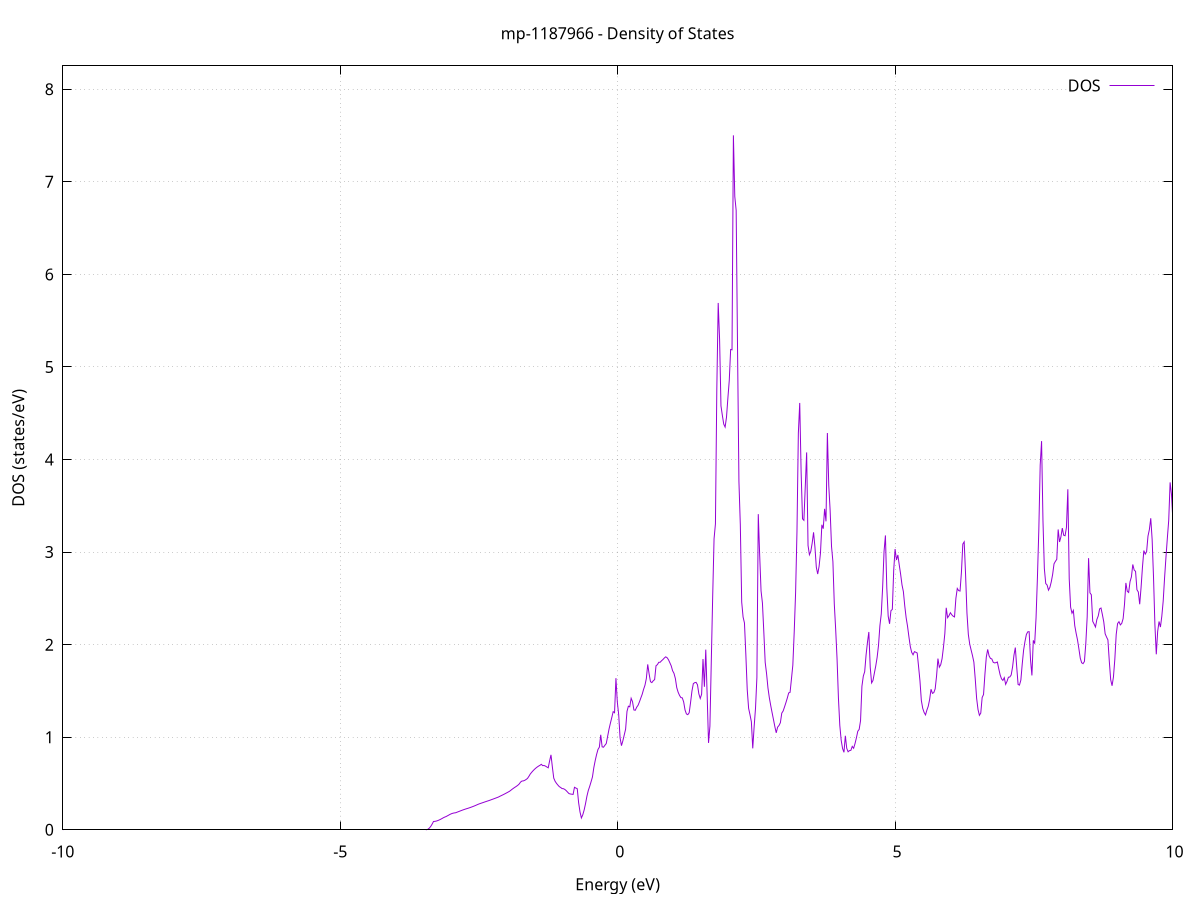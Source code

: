 set title 'mp-1187966 - Density of States'
set xlabel 'Energy (eV)'
set ylabel 'DOS (states/eV)'
set grid
set xrange [-10:10]
set yrange [0:8.253]
set xzeroaxis lt -1
set terminal png size 800,600
set output 'mp-1187966_dos_gnuplot.png'
plot '-' using 1:2 with lines title 'DOS'
-31.463100 0.000000
-31.438200 0.000000
-31.413300 0.000000
-31.388400 0.000000
-31.363500 0.000000
-31.338600 0.000000
-31.313700 0.000000
-31.288700 0.000000
-31.263800 0.000000
-31.238900 0.000000
-31.214000 0.000000
-31.189100 0.000000
-31.164200 0.000000
-31.139300 0.000000
-31.114400 0.000000
-31.089500 0.000000
-31.064600 0.000000
-31.039700 0.000000
-31.014800 0.000000
-30.989900 0.000000
-30.965000 0.000000
-30.940100 0.000000
-30.915100 0.000000
-30.890200 0.000000
-30.865300 0.000000
-30.840400 0.000000
-30.815500 0.000000
-30.790600 0.000000
-30.765700 0.000000
-30.740800 0.000000
-30.715900 0.000000
-30.691000 0.000000
-30.666100 0.000000
-30.641200 0.000000
-30.616300 0.000000
-30.591400 0.000000
-30.566400 0.000000
-30.541500 0.000000
-30.516600 0.000000
-30.491700 0.000000
-30.466800 0.000000
-30.441900 0.000000
-30.417000 0.000000
-30.392100 0.000000
-30.367200 0.000000
-30.342300 0.000000
-30.317400 0.000000
-30.292500 0.000000
-30.267600 0.000000
-30.242700 0.000000
-30.217800 0.000000
-30.192800 0.000000
-30.167900 0.000000
-30.143000 0.000000
-30.118100 0.000000
-30.093200 0.000000
-30.068300 0.000000
-30.043400 0.000000
-30.018500 0.000000
-29.993600 0.000000
-29.968700 0.000000
-29.943800 0.000000
-29.918900 0.000000
-29.894000 0.000000
-29.869100 0.000000
-29.844200 0.000000
-29.819200 0.000000
-29.794300 0.000000
-29.769400 0.000000
-29.744500 0.000000
-29.719600 0.000000
-29.694700 0.000000
-29.669800 0.000000
-29.644900 0.000000
-29.620000 0.000000
-29.595100 0.000000
-29.570200 0.000000
-29.545300 0.000000
-29.520400 0.000000
-29.495500 0.000000
-29.470600 0.000000
-29.445600 0.000000
-29.420700 0.000000
-29.395800 0.000000
-29.370900 0.000000
-29.346000 0.000000
-29.321100 0.000000
-29.296200 0.000000
-29.271300 0.000000
-29.246400 0.000000
-29.221500 0.000000
-29.196600 1046.029200
-29.171700 0.000000
-29.146800 0.000000
-29.121900 0.000000
-29.097000 0.000000
-29.072000 0.000000
-29.047100 0.000000
-29.022200 0.000000
-28.997300 0.000000
-28.972400 0.000000
-28.947500 0.000000
-28.922600 0.000000
-28.897700 0.000000
-28.872800 0.000000
-28.847900 0.000000
-28.823000 0.000000
-28.798100 0.000000
-28.773200 0.000000
-28.748300 0.000000
-28.723300 0.000000
-28.698400 0.000000
-28.673500 0.000000
-28.648600 0.000000
-28.623700 0.000000
-28.598800 0.000000
-28.573900 0.000000
-28.549000 0.000000
-28.524100 0.000000
-28.499200 0.000000
-28.474300 0.000000
-28.449400 0.000000
-28.424500 0.000000
-28.399600 0.000000
-28.374700 0.000000
-28.349700 0.000000
-28.324800 0.000000
-28.299900 0.000000
-28.275000 0.000000
-28.250100 0.000000
-28.225200 0.000000
-28.200300 0.000000
-28.175400 0.000000
-28.150500 0.000000
-28.125600 0.000000
-28.100700 0.000000
-28.075800 0.000000
-28.050900 0.000000
-28.026000 0.000000
-28.001100 0.000000
-27.976100 0.000000
-27.951200 0.000000
-27.926300 0.000000
-27.901400 0.000000
-27.876500 0.000000
-27.851600 0.000000
-27.826700 0.000000
-27.801800 0.000000
-27.776900 0.000000
-27.752000 0.000000
-27.727100 0.000000
-27.702200 0.000000
-27.677300 0.000000
-27.652400 0.000000
-27.627500 0.000000
-27.602500 0.000000
-27.577600 0.000000
-27.552700 0.000000
-27.527800 0.000000
-27.502900 0.000000
-27.478000 0.000000
-27.453100 0.000000
-27.428200 0.000000
-27.403300 0.000000
-27.378400 0.000000
-27.353500 0.000000
-27.328600 0.000000
-27.303700 0.000000
-27.278800 0.000000
-27.253900 0.000000
-27.228900 0.000000
-27.204000 0.000000
-27.179100 0.000000
-27.154200 0.000000
-27.129300 0.000000
-27.104400 0.000000
-27.079500 0.000000
-27.054600 0.000000
-27.029700 0.000000
-27.004800 0.000000
-26.979900 0.000000
-26.955000 0.000000
-26.930100 0.000000
-26.905200 0.000000
-26.880200 0.000000
-26.855300 0.000000
-26.830400 0.000000
-26.805500 0.000000
-26.780600 0.000000
-26.755700 0.000000
-26.730800 0.000000
-26.705900 0.000000
-26.681000 0.000000
-26.656100 0.000000
-26.631200 0.000000
-26.606300 0.000000
-26.581400 0.000000
-26.556500 0.000000
-26.531600 0.000000
-26.506600 0.000000
-26.481700 0.000000
-26.456800 0.000000
-26.431900 0.000000
-26.407000 0.000000
-26.382100 0.000000
-26.357200 0.000000
-26.332300 0.000000
-26.307400 0.000000
-26.282500 0.000000
-26.257600 0.000000
-26.232700 0.000000
-26.207800 0.000000
-26.182900 0.000000
-26.158000 0.000000
-26.133000 0.000000
-26.108100 0.000000
-26.083200 0.000000
-26.058300 0.000000
-26.033400 0.000000
-26.008500 0.000000
-25.983600 0.000000
-25.958700 0.000000
-25.933800 0.000000
-25.908900 0.000000
-25.884000 0.000000
-25.859100 0.000000
-25.834200 0.000000
-25.809300 0.000000
-25.784400 0.000000
-25.759400 0.000000
-25.734500 0.000000
-25.709600 0.000000
-25.684700 0.000000
-25.659800 0.000000
-25.634900 0.000000
-25.610000 0.000000
-25.585100 0.000000
-25.560200 0.000000
-25.535300 0.000000
-25.510400 0.000000
-25.485500 0.000000
-25.460600 0.000000
-25.435700 0.000000
-25.410700 0.000000
-25.385800 0.000000
-25.360900 0.000000
-25.336000 0.000000
-25.311100 0.000000
-25.286200 0.000000
-25.261300 0.000000
-25.236400 0.000000
-25.211500 0.000000
-25.186600 0.000000
-25.161700 0.000000
-25.136800 0.000000
-25.111900 0.000000
-25.087000 0.000000
-25.062100 0.000000
-25.037100 0.000000
-25.012200 0.000000
-24.987300 0.000000
-24.962400 0.000000
-24.937500 0.000000
-24.912600 0.000000
-24.887700 0.000000
-24.862800 0.000000
-24.837900 0.000000
-24.813000 0.000000
-24.788100 0.000000
-24.763200 0.000000
-24.738300 0.000000
-24.713400 0.000000
-24.688500 0.000000
-24.663500 0.000000
-24.638600 0.000000
-24.613700 0.000000
-24.588800 0.000000
-24.563900 0.000000
-24.539000 0.000000
-24.514100 0.000000
-24.489200 0.000000
-24.464300 0.000000
-24.439400 0.000000
-24.414500 0.000000
-24.389600 0.000000
-24.364700 0.000000
-24.339800 0.000000
-24.314900 0.000000
-24.289900 0.000000
-24.265000 0.000000
-24.240100 0.000000
-24.215200 0.000000
-24.190300 0.000000
-24.165400 0.000000
-24.140500 0.000000
-24.115600 0.000000
-24.090700 0.000000
-24.065800 0.000000
-24.040900 0.000000
-24.016000 0.000000
-23.991100 0.000000
-23.966200 0.000000
-23.941300 0.000000
-23.916300 0.000000
-23.891400 0.000000
-23.866500 0.000000
-23.841600 0.000000
-23.816700 0.000000
-23.791800 0.000000
-23.766900 0.000000
-23.742000 0.000000
-23.717100 0.000000
-23.692200 0.000000
-23.667300 0.000000
-23.642400 0.000000
-23.617500 0.000000
-23.592600 0.000000
-23.567600 0.000000
-23.542700 0.000000
-23.517800 0.000000
-23.492900 0.000000
-23.468000 0.000000
-23.443100 0.000000
-23.418200 0.000000
-23.393300 0.000000
-23.368400 0.000000
-23.343500 0.000000
-23.318600 0.000000
-23.293700 0.000000
-23.268800 0.000000
-23.243900 0.000000
-23.219000 0.000000
-23.194000 0.000000
-23.169100 0.000000
-23.144200 0.000000
-23.119300 0.000000
-23.094400 0.000000
-23.069500 0.000000
-23.044600 0.000000
-23.019700 0.000000
-22.994800 0.000000
-22.969900 0.000000
-22.945000 0.000000
-22.920100 0.000000
-22.895200 0.000000
-22.870300 0.000000
-22.845400 0.000000
-22.820400 0.000000
-22.795500 0.000000
-22.770600 0.000000
-22.745700 0.000000
-22.720800 0.000000
-22.695900 0.000000
-22.671000 0.000000
-22.646100 0.000000
-22.621200 0.000000
-22.596300 0.000000
-22.571400 0.000000
-22.546500 0.000000
-22.521600 0.000000
-22.496700 0.000000
-22.471800 0.000000
-22.446800 0.000000
-22.421900 0.000000
-22.397000 0.000000
-22.372100 0.000000
-22.347200 0.000000
-22.322300 0.000000
-22.297400 0.000000
-22.272500 0.000000
-22.247600 0.000000
-22.222700 0.000000
-22.197800 0.000000
-22.172900 0.000000
-22.148000 0.000000
-22.123100 0.000000
-22.098200 0.000000
-22.073200 0.000000
-22.048300 0.000000
-22.023400 0.000000
-21.998500 0.000000
-21.973600 0.000000
-21.948700 0.000000
-21.923800 0.000000
-21.898900 0.000000
-21.874000 0.000000
-21.849100 0.000000
-21.824200 0.000000
-21.799300 0.000000
-21.774400 0.000000
-21.749500 0.000000
-21.724500 0.000000
-21.699600 0.000000
-21.674700 0.000000
-21.649800 0.000000
-21.624900 0.000000
-21.600000 0.000000
-21.575100 0.000000
-21.550200 0.000000
-21.525300 0.000000
-21.500400 0.000000
-21.475500 0.000000
-21.450600 0.000000
-21.425700 0.000000
-21.400800 0.000000
-21.375900 0.000000
-21.350900 0.000000
-21.326000 0.000000
-21.301100 0.000000
-21.276200 0.000000
-21.251300 0.000000
-21.226400 0.000000
-21.201500 0.000000
-21.176600 0.000000
-21.151700 0.000000
-21.126800 0.000000
-21.101900 0.000000
-21.077000 0.000000
-21.052100 0.000000
-21.027200 0.000000
-21.002300 0.000000
-20.977300 0.000000
-20.952400 0.000000
-20.927500 0.000000
-20.902600 0.000000
-20.877700 0.000000
-20.852800 0.000000
-20.827900 0.000000
-20.803000 0.000000
-20.778100 0.000000
-20.753200 0.000000
-20.728300 0.000000
-20.703400 0.000000
-20.678500 0.000000
-20.653600 0.000000
-20.628700 0.000000
-20.603700 0.000000
-20.578800 0.000000
-20.553900 0.000000
-20.529000 6.026600
-20.504100 6.971900
-20.479200 12.674600
-20.454300 9.350200
-20.429400 10.933900
-20.404500 17.038200
-20.379600 14.344600
-20.354700 19.331100
-20.329800 29.511700
-20.304900 2.440400
-20.280000 15.786600
-20.255000 20.013500
-20.230100 19.811800
-20.205200 27.949800
-20.180300 17.717500
-20.155400 19.021000
-20.130500 23.435000
-20.105600 31.778800
-20.080700 34.047600
-20.055800 11.039800
-20.030900 0.000000
-20.006000 0.000000
-19.981100 0.000000
-19.956200 0.000000
-19.931300 0.000000
-19.906400 0.000000
-19.881400 0.000000
-19.856500 0.000000
-19.831600 0.000000
-19.806700 0.000000
-19.781800 0.000000
-19.756900 0.000000
-19.732000 0.000000
-19.707100 0.000000
-19.682200 0.000000
-19.657300 0.000000
-19.632400 0.000000
-19.607500 0.000000
-19.582600 0.000000
-19.557700 0.000000
-19.532800 0.000000
-19.507800 0.000000
-19.482900 0.000000
-19.458000 0.000000
-19.433100 0.000000
-19.408200 0.000000
-19.383300 0.000000
-19.358400 0.000000
-19.333500 0.000000
-19.308600 0.000000
-19.283700 0.000000
-19.258800 0.000000
-19.233900 0.000000
-19.209000 0.000000
-19.184100 0.000000
-19.159200 0.000000
-19.134200 0.000000
-19.109300 0.000000
-19.084400 0.000000
-19.059500 0.000000
-19.034600 0.000000
-19.009700 0.000000
-18.984800 0.000000
-18.959900 0.000000
-18.935000 0.000000
-18.910100 0.000000
-18.885200 0.000000
-18.860300 0.000000
-18.835400 0.000000
-18.810500 0.000000
-18.785600 0.000000
-18.760600 0.000000
-18.735700 0.000000
-18.710800 0.000000
-18.685900 0.000000
-18.661000 0.000000
-18.636100 0.000000
-18.611200 0.000000
-18.586300 0.000000
-18.561400 0.000000
-18.536500 0.000000
-18.511600 0.000000
-18.486700 0.000000
-18.461800 0.000000
-18.436900 0.000000
-18.411900 0.000000
-18.387000 0.000000
-18.362100 0.000000
-18.337200 0.000000
-18.312300 0.000000
-18.287400 0.000000
-18.262500 0.000000
-18.237600 0.000000
-18.212700 0.000000
-18.187800 0.000000
-18.162900 0.000000
-18.138000 0.000000
-18.113100 0.000000
-18.088200 0.000000
-18.063300 0.000000
-18.038300 0.000000
-18.013400 0.000000
-17.988500 0.000000
-17.963600 0.000000
-17.938700 0.000000
-17.913800 0.000000
-17.888900 0.000000
-17.864000 0.000000
-17.839100 0.000000
-17.814200 0.000000
-17.789300 0.000000
-17.764400 0.000000
-17.739500 0.000000
-17.714600 0.000000
-17.689700 0.000000
-17.664700 0.000000
-17.639800 0.000000
-17.614900 0.000000
-17.590000 0.000000
-17.565100 0.000000
-17.540200 0.000000
-17.515300 0.000000
-17.490400 0.000000
-17.465500 0.000000
-17.440600 0.000000
-17.415700 0.000000
-17.390800 0.000000
-17.365900 0.000000
-17.341000 0.000000
-17.316100 0.000000
-17.291100 0.000000
-17.266200 0.000000
-17.241300 0.000000
-17.216400 0.000000
-17.191500 0.000000
-17.166600 0.000000
-17.141700 0.000000
-17.116800 0.000000
-17.091900 0.000000
-17.067000 0.000000
-17.042100 0.000000
-17.017200 0.000000
-16.992300 0.000000
-16.967400 0.000000
-16.942500 0.000000
-16.917500 0.000000
-16.892600 0.000000
-16.867700 0.000000
-16.842800 0.000000
-16.817900 0.000000
-16.793000 0.000000
-16.768100 0.000000
-16.743200 0.000000
-16.718300 0.000000
-16.693400 0.000000
-16.668500 0.000000
-16.643600 0.000000
-16.618700 0.000000
-16.593800 0.000000
-16.568800 0.000000
-16.543900 0.000000
-16.519000 0.000000
-16.494100 0.000000
-16.469200 0.000000
-16.444300 0.000000
-16.419400 0.000000
-16.394500 0.000000
-16.369600 0.000000
-16.344700 0.000000
-16.319800 0.000000
-16.294900 0.000000
-16.270000 0.000000
-16.245100 0.000000
-16.220200 0.000000
-16.195200 0.000000
-16.170300 0.000000
-16.145400 0.000000
-16.120500 0.000000
-16.095600 0.000000
-16.070700 0.000000
-16.045800 0.000000
-16.020900 0.000000
-15.996000 0.000000
-15.971100 0.000000
-15.946200 0.000000
-15.921300 0.000000
-15.896400 0.000000
-15.871500 0.000000
-15.846600 0.000000
-15.821600 0.000000
-15.796700 0.000000
-15.771800 0.000000
-15.746900 0.000000
-15.722000 0.000000
-15.697100 0.000000
-15.672200 0.000000
-15.647300 0.000000
-15.622400 0.000000
-15.597500 0.000000
-15.572600 0.000000
-15.547700 0.000000
-15.522800 0.000000
-15.497900 0.000000
-15.473000 0.000000
-15.448000 0.000000
-15.423100 0.000000
-15.398200 0.000000
-15.373300 0.000000
-15.348400 0.000000
-15.323500 0.000000
-15.298600 0.000000
-15.273700 0.000000
-15.248800 0.000000
-15.223900 0.000000
-15.199000 0.000000
-15.174100 0.000000
-15.149200 0.000000
-15.124300 0.000000
-15.099300 0.000000
-15.074400 0.000000
-15.049500 0.000000
-15.024600 0.000000
-14.999700 0.000000
-14.974800 0.000000
-14.949900 0.000000
-14.925000 0.000000
-14.900100 0.000000
-14.875200 0.000000
-14.850300 0.000000
-14.825400 0.000000
-14.800500 0.000000
-14.775600 0.000000
-14.750700 0.000000
-14.725700 0.000000
-14.700800 0.000000
-14.675900 0.000000
-14.651000 0.000000
-14.626100 0.000000
-14.601200 0.000000
-14.576300 0.000000
-14.551400 0.000000
-14.526500 0.000000
-14.501600 0.000000
-14.476700 0.000000
-14.451800 0.000000
-14.426900 0.000000
-14.402000 0.000000
-14.377100 0.000000
-14.352100 0.000000
-14.327200 0.000000
-14.302300 0.000000
-14.277400 0.000000
-14.252500 0.000000
-14.227600 0.000000
-14.202700 0.000000
-14.177800 0.000000
-14.152900 0.000000
-14.128000 0.000000
-14.103100 0.000000
-14.078200 0.000000
-14.053300 0.000000
-14.028400 0.000000
-14.003500 0.000000
-13.978500 0.000000
-13.953600 0.000000
-13.928700 0.000000
-13.903800 0.000000
-13.878900 0.000000
-13.854000 0.000000
-13.829100 0.000000
-13.804200 0.000000
-13.779300 0.000000
-13.754400 0.000000
-13.729500 0.000000
-13.704600 0.000000
-13.679700 0.000000
-13.654800 0.000000
-13.629900 0.000000
-13.604900 0.000000
-13.580000 0.000000
-13.555100 0.000000
-13.530200 0.000000
-13.505300 0.000000
-13.480400 0.000000
-13.455500 0.000000
-13.430600 0.000000
-13.405700 0.000000
-13.380800 0.000000
-13.355900 0.000000
-13.331000 0.000000
-13.306100 0.000000
-13.281200 0.000000
-13.256200 0.000000
-13.231300 0.000000
-13.206400 0.000000
-13.181500 0.000000
-13.156600 0.000000
-13.131700 0.000000
-13.106800 0.000000
-13.081900 0.000000
-13.057000 0.000000
-13.032100 0.000000
-13.007200 0.000000
-12.982300 0.000000
-12.957400 0.000000
-12.932500 0.000000
-12.907600 0.000000
-12.882600 0.000000
-12.857700 0.000000
-12.832800 0.000000
-12.807900 0.000000
-12.783000 0.000000
-12.758100 0.000000
-12.733200 0.000000
-12.708300 0.000000
-12.683400 0.000000
-12.658500 0.000000
-12.633600 0.000000
-12.608700 0.000000
-12.583800 0.000000
-12.558900 0.000000
-12.534000 0.000000
-12.509000 0.000000
-12.484100 0.000000
-12.459200 0.000000
-12.434300 0.000000
-12.409400 0.000000
-12.384500 0.000000
-12.359600 0.000000
-12.334700 0.000000
-12.309800 0.000000
-12.284900 0.000000
-12.260000 0.000000
-12.235100 0.000000
-12.210200 0.000000
-12.185300 0.000000
-12.160400 0.000000
-12.135400 0.000000
-12.110500 0.000000
-12.085600 0.000000
-12.060700 0.000000
-12.035800 0.000000
-12.010900 0.000000
-11.986000 0.000000
-11.961100 0.000000
-11.936200 0.000000
-11.911300 0.000000
-11.886400 0.000000
-11.861500 0.000000
-11.836600 0.000000
-11.811700 0.000000
-11.786800 0.000000
-11.761800 0.000000
-11.736900 0.000000
-11.712000 0.000000
-11.687100 0.000000
-11.662200 0.000000
-11.637300 0.000000
-11.612400 0.000000
-11.587500 0.000000
-11.562600 0.000000
-11.537700 0.000000
-11.512800 0.000000
-11.487900 0.000000
-11.463000 0.000000
-11.438100 0.000000
-11.413100 0.000000
-11.388200 0.000000
-11.363300 0.000000
-11.338400 0.000000
-11.313500 0.000000
-11.288600 0.000000
-11.263700 0.000000
-11.238800 0.000000
-11.213900 0.000000
-11.189000 0.000000
-11.164100 0.000000
-11.139200 0.000000
-11.114300 0.000000
-11.089400 0.000000
-11.064500 0.000000
-11.039500 0.000000
-11.014600 0.000000
-10.989700 0.000000
-10.964800 0.000000
-10.939900 0.000000
-10.915000 0.000000
-10.890100 0.000000
-10.865200 0.000000
-10.840300 0.000000
-10.815400 0.000000
-10.790500 0.000000
-10.765600 0.000000
-10.740700 0.000000
-10.715800 0.000000
-10.690900 0.000000
-10.665900 0.000000
-10.641000 0.000000
-10.616100 0.000000
-10.591200 0.000000
-10.566300 0.000000
-10.541400 0.000000
-10.516500 0.000000
-10.491600 0.000000
-10.466700 0.000000
-10.441800 0.000000
-10.416900 0.000000
-10.392000 0.000000
-10.367100 0.000000
-10.342200 0.000000
-10.317300 0.000000
-10.292300 0.000000
-10.267400 0.000000
-10.242500 0.000000
-10.217600 0.000000
-10.192700 0.000000
-10.167800 0.000000
-10.142900 0.000000
-10.118000 0.000000
-10.093100 0.000000
-10.068200 0.000000
-10.043300 0.000000
-10.018400 0.000000
-9.993500 0.000000
-9.968600 0.000000
-9.943600 0.000000
-9.918700 0.000000
-9.893800 0.000000
-9.868900 0.000000
-9.844000 0.000000
-9.819100 0.000000
-9.794200 0.000000
-9.769300 0.000000
-9.744400 0.000000
-9.719500 0.000000
-9.694600 0.000000
-9.669700 0.000000
-9.644800 0.000000
-9.619900 0.000000
-9.595000 0.000000
-9.570000 0.000000
-9.545100 0.000000
-9.520200 0.000000
-9.495300 0.000000
-9.470400 0.000000
-9.445500 0.000000
-9.420600 0.000000
-9.395700 0.000000
-9.370800 0.000000
-9.345900 0.000000
-9.321000 0.000000
-9.296100 0.000000
-9.271200 0.000000
-9.246300 0.000000
-9.221400 0.000000
-9.196400 0.000000
-9.171500 0.000000
-9.146600 0.000000
-9.121700 0.000000
-9.096800 0.000000
-9.071900 0.000000
-9.047000 0.000000
-9.022100 0.000000
-8.997200 0.000000
-8.972300 0.000000
-8.947400 0.000000
-8.922500 0.000000
-8.897600 0.000000
-8.872700 0.000000
-8.847800 0.000000
-8.822800 0.000000
-8.797900 0.000000
-8.773000 0.000000
-8.748100 0.000000
-8.723200 0.000000
-8.698300 0.000000
-8.673400 0.000000
-8.648500 0.000000
-8.623600 0.000000
-8.598700 0.000000
-8.573800 0.000000
-8.548900 0.000000
-8.524000 0.000000
-8.499100 0.000000
-8.474200 0.000000
-8.449200 0.000000
-8.424300 0.000000
-8.399400 0.000000
-8.374500 0.000000
-8.349600 0.000000
-8.324700 0.000000
-8.299800 0.000000
-8.274900 0.000000
-8.250000 0.000000
-8.225100 0.000000
-8.200200 0.000000
-8.175300 0.000000
-8.150400 0.000000
-8.125500 0.000000
-8.100500 0.000000
-8.075600 0.000000
-8.050700 0.000000
-8.025800 0.000000
-8.000900 0.000000
-7.976000 0.000000
-7.951100 0.000000
-7.926200 0.000000
-7.901300 0.000000
-7.876400 0.000000
-7.851500 0.000000
-7.826600 0.000000
-7.801700 0.000000
-7.776800 0.000000
-7.751900 0.000000
-7.726900 0.000000
-7.702000 0.000000
-7.677100 0.000000
-7.652200 0.000000
-7.627300 0.000000
-7.602400 0.000000
-7.577500 0.000000
-7.552600 0.000000
-7.527700 0.000000
-7.502800 0.000000
-7.477900 0.000000
-7.453000 0.000000
-7.428100 0.000000
-7.403200 0.000000
-7.378300 0.000000
-7.353300 0.000000
-7.328400 0.000000
-7.303500 0.000000
-7.278600 0.000000
-7.253700 0.000000
-7.228800 0.000000
-7.203900 0.000000
-7.179000 0.000000
-7.154100 0.000000
-7.129200 0.000000
-7.104300 0.000000
-7.079400 0.000000
-7.054500 0.000000
-7.029600 0.000000
-7.004700 0.000000
-6.979700 0.000000
-6.954800 0.000000
-6.929900 0.000000
-6.905000 0.000000
-6.880100 0.000000
-6.855200 0.000000
-6.830300 0.000000
-6.805400 0.000000
-6.780500 0.000000
-6.755600 0.000000
-6.730700 0.000000
-6.705800 0.000000
-6.680900 0.000000
-6.656000 0.000000
-6.631100 0.000000
-6.606100 0.000000
-6.581200 0.000000
-6.556300 0.000000
-6.531400 0.000000
-6.506500 0.000000
-6.481600 0.000000
-6.456700 0.000000
-6.431800 0.000000
-6.406900 0.000000
-6.382000 0.000000
-6.357100 0.000000
-6.332200 0.000000
-6.307300 0.000000
-6.282400 0.000000
-6.257400 0.000000
-6.232500 0.000000
-6.207600 0.000000
-6.182700 0.000000
-6.157800 0.000000
-6.132900 0.000000
-6.108000 0.000000
-6.083100 0.000000
-6.058200 0.000000
-6.033300 0.000000
-6.008400 0.000000
-5.983500 0.000000
-5.958600 0.000000
-5.933700 0.000000
-5.908800 0.000000
-5.883800 0.000000
-5.858900 0.000000
-5.834000 0.000000
-5.809100 0.000000
-5.784200 0.000000
-5.759300 0.000000
-5.734400 0.000000
-5.709500 0.000000
-5.684600 0.000000
-5.659700 0.000000
-5.634800 0.000000
-5.609900 0.000000
-5.585000 0.000000
-5.560100 0.000000
-5.535200 0.000000
-5.510200 0.000000
-5.485300 0.000000
-5.460400 0.000000
-5.435500 0.000000
-5.410600 0.000000
-5.385700 0.000000
-5.360800 0.000000
-5.335900 0.000000
-5.311000 0.000000
-5.286100 0.000000
-5.261200 0.000000
-5.236300 0.000000
-5.211400 0.000000
-5.186500 0.000000
-5.161600 0.000000
-5.136600 0.000000
-5.111700 0.000000
-5.086800 0.000000
-5.061900 0.000000
-5.037000 0.000000
-5.012100 0.000000
-4.987200 0.000000
-4.962300 0.000000
-4.937400 0.000000
-4.912500 0.000000
-4.887600 0.000000
-4.862700 0.000000
-4.837800 0.000000
-4.812900 0.000000
-4.787900 0.000000
-4.763000 0.000000
-4.738100 0.000000
-4.713200 0.000000
-4.688300 0.000000
-4.663400 0.000000
-4.638500 0.000000
-4.613600 0.000000
-4.588700 0.000000
-4.563800 0.000000
-4.538900 0.000000
-4.514000 0.000000
-4.489100 0.000000
-4.464200 0.000000
-4.439300 0.000000
-4.414300 0.000000
-4.389400 0.000000
-4.364500 0.000000
-4.339600 0.000000
-4.314700 0.000000
-4.289800 0.000000
-4.264900 0.000000
-4.240000 0.000000
-4.215100 0.000000
-4.190200 0.000000
-4.165300 0.000000
-4.140400 0.000000
-4.115500 0.000000
-4.090600 0.000000
-4.065700 0.000000
-4.040700 0.000000
-4.015800 0.000000
-3.990900 0.000000
-3.966000 0.000000
-3.941100 0.000000
-3.916200 0.000000
-3.891300 0.000000
-3.866400 0.000000
-3.841500 0.000000
-3.816600 0.000000
-3.791700 0.000000
-3.766800 0.000000
-3.741900 0.000000
-3.717000 0.000000
-3.692100 0.000000
-3.667100 0.000000
-3.642200 0.000000
-3.617300 0.000000
-3.592400 0.000000
-3.567500 0.000000
-3.542600 0.000000
-3.517700 0.000000
-3.492800 0.000000
-3.467900 0.000000
-3.443000 0.000600
-3.418100 0.006400
-3.393200 0.018500
-3.368300 0.036800
-3.343400 0.061400
-3.318500 0.089700
-3.293500 0.090900
-3.268600 0.094000
-3.243700 0.098900
-3.218800 0.105200
-3.193900 0.112400
-3.169000 0.120300
-3.144100 0.129000
-3.119200 0.136500
-3.094300 0.142200
-3.069400 0.150200
-3.044500 0.158500
-3.019600 0.166800
-2.994700 0.173600
-2.969800 0.178700
-2.944800 0.182000
-2.919900 0.183900
-2.895000 0.189900
-2.870100 0.195500
-2.845200 0.201300
-2.820300 0.207200
-2.795400 0.212800
-2.770500 0.218100
-2.745600 0.223200
-2.720700 0.227900
-2.695800 0.232500
-2.670900 0.237500
-2.646000 0.242800
-2.621100 0.248300
-2.596200 0.254100
-2.571200 0.260200
-2.546300 0.266700
-2.521400 0.273400
-2.496500 0.279500
-2.471600 0.284600
-2.446700 0.289700
-2.421800 0.294900
-2.396900 0.300000
-2.372000 0.305100
-2.347100 0.310200
-2.322200 0.315000
-2.297300 0.320300
-2.272400 0.325800
-2.247500 0.331300
-2.222600 0.336800
-2.197600 0.342500
-2.172700 0.348100
-2.147800 0.353800
-2.122900 0.361800
-2.098000 0.368900
-2.073100 0.376100
-2.048200 0.383600
-2.023300 0.391400
-1.998400 0.399400
-1.973500 0.407500
-1.948600 0.415800
-1.923700 0.427400
-1.898800 0.439200
-1.873900 0.450000
-1.849000 0.460100
-1.824000 0.469900
-1.799100 0.481100
-1.774200 0.494800
-1.749300 0.515500
-1.724400 0.526500
-1.699500 0.528100
-1.674600 0.534100
-1.649700 0.543300
-1.624800 0.554600
-1.599900 0.577100
-1.575000 0.602100
-1.550100 0.620400
-1.525200 0.637200
-1.500300 0.652500
-1.475400 0.665900
-1.450400 0.677700
-1.425500 0.687900
-1.400600 0.696400
-1.375700 0.707200
-1.350800 0.692900
-1.325900 0.694400
-1.301000 0.687900
-1.276100 0.678400
-1.251200 0.669600
-1.226300 0.743400
-1.201400 0.809600
-1.176500 0.678000
-1.151600 0.558100
-1.126700 0.523600
-1.101700 0.501000
-1.076800 0.482900
-1.051900 0.466200
-1.027000 0.456900
-1.002100 0.445200
-0.977200 0.443700
-0.952300 0.435800
-0.927400 0.423200
-0.902500 0.407000
-0.877600 0.391100
-0.852700 0.386700
-0.827800 0.384400
-0.802900 0.381900
-0.778000 0.458900
-0.753100 0.450900
-0.728100 0.443600
-0.703200 0.292000
-0.678300 0.192400
-0.653400 0.127600
-0.628500 0.161700
-0.603600 0.213600
-0.578700 0.282600
-0.553800 0.362400
-0.528900 0.424600
-0.504000 0.468700
-0.479100 0.518300
-0.454200 0.570100
-0.429300 0.671900
-0.404400 0.747700
-0.379500 0.812900
-0.354500 0.867700
-0.329600 0.892400
-0.304700 1.026300
-0.279800 0.896100
-0.254900 0.892000
-0.230000 0.912700
-0.205100 0.931900
-0.180200 1.010400
-0.155300 1.087700
-0.130400 1.152300
-0.105500 1.212500
-0.080600 1.276300
-0.055700 1.264800
-0.030800 1.638100
-0.005900 1.380100
0.019100 1.242400
0.044000 0.992000
0.068900 0.908700
0.093800 0.960300
0.118700 1.024000
0.143600 1.086800
0.168500 1.278700
0.193400 1.335000
0.218300 1.328500
0.243200 1.420700
0.268100 1.383500
0.293000 1.294500
0.317900 1.291100
0.342800 1.323600
0.367800 1.345000
0.392700 1.381800
0.417600 1.423600
0.442500 1.464000
0.467400 1.516900
0.492300 1.561500
0.517200 1.633500
0.542100 1.787000
0.567000 1.684700
0.591900 1.599800
0.616800 1.590000
0.641700 1.609900
0.666600 1.622500
0.691500 1.771800
0.716400 1.784300
0.741400 1.809300
0.766300 1.809900
0.791200 1.825900
0.816100 1.839300
0.841000 1.855600
0.865900 1.868400
0.890800 1.859400
0.915700 1.837700
0.940600 1.805100
0.965500 1.771000
0.990400 1.718100
1.015300 1.690100
1.040200 1.634400
1.065100 1.536200
1.090000 1.486400
1.115000 1.452000
1.139900 1.428200
1.164800 1.425400
1.189700 1.381300
1.214600 1.294100
1.239500 1.251600
1.264400 1.243700
1.289300 1.264200
1.314200 1.374600
1.339100 1.498400
1.364000 1.578800
1.388900 1.589400
1.413800 1.592600
1.438700 1.566800
1.463600 1.468400
1.488600 1.418600
1.513500 1.464700
1.538400 1.844900
1.563300 1.544600
1.588200 1.946500
1.613100 1.457000
1.638000 0.938400
1.662900 1.119500
1.687800 1.818900
1.712700 2.516100
1.737600 3.144400
1.762500 3.303900
1.787400 4.764600
1.812300 5.691600
1.837200 5.300200
1.862200 4.580200
1.887100 4.477000
1.912000 4.382900
1.936900 4.350500
1.961800 4.457300
1.986700 4.662400
2.011600 4.852600
2.036500 5.188900
2.061400 5.185500
2.086300 7.502500
2.111200 6.842000
2.136100 6.691800
2.161000 5.190300
2.185900 3.762000
2.210900 3.295300
2.235800 2.459900
2.260700 2.298700
2.285600 2.234100
2.310500 1.893500
2.335400 1.514000
2.360300 1.312600
2.385200 1.243300
2.410100 1.167000
2.435000 0.879200
2.459900 1.112200
2.484800 1.313500
2.509700 1.645400
2.534600 3.410200
2.559500 2.972600
2.584500 2.580900
2.609400 2.449800
2.634300 2.138900
2.659200 1.808700
2.684100 1.686900
2.709000 1.532600
2.733900 1.426500
2.758800 1.342400
2.783700 1.265400
2.808600 1.190300
2.833500 1.113900
2.858400 1.047400
2.883300 1.108900
2.908200 1.126700
2.933100 1.157300
2.958100 1.260400
2.983000 1.283500
3.007900 1.327700
3.032800 1.373900
3.057700 1.423100
3.082600 1.478300
3.107500 1.484600
3.132400 1.629300
3.157300 1.778000
3.182200 2.136600
3.207100 2.559600
3.232000 3.222300
3.256900 4.286600
3.281800 4.611300
3.306700 3.868700
3.331700 3.359400
3.356600 3.343400
3.381500 3.706100
3.406400 4.077100
3.431300 3.071700
3.456200 2.971600
3.481100 3.007500
3.506000 3.097200
3.530900 3.213400
3.555800 3.054900
3.580700 2.835900
3.605600 2.763100
3.630500 2.845700
3.655400 2.989600
3.680400 3.295300
3.705300 3.252700
3.730200 3.467300
3.755100 3.332200
3.780000 4.286800
3.804900 3.719700
3.829800 3.448900
3.854700 3.061500
3.879600 2.896300
3.904500 2.440800
3.929400 2.166600
3.954300 1.846600
3.979200 1.423100
4.004100 1.126600
4.029000 0.966000
4.054000 0.877600
4.078900 0.836900
4.103800 1.015600
4.128700 0.880300
4.153600 0.842700
4.178500 0.855200
4.203400 0.858400
4.228300 0.900800
4.253200 0.880600
4.278100 0.931200
4.303000 0.992700
4.327900 1.064200
4.352800 1.084600
4.377700 1.178300
4.402600 1.551000
4.427600 1.660000
4.452500 1.708200
4.477400 1.888300
4.502300 2.025000
4.527200 2.136700
4.552100 1.758300
4.577000 1.586700
4.601900 1.613200
4.626800 1.692400
4.651700 1.769600
4.676600 1.862800
4.701500 1.992200
4.726400 2.203800
4.751300 2.331800
4.776200 2.622700
4.801200 3.007300
4.826100 3.180000
4.851000 2.611700
4.875900 2.307300
4.900800 2.225000
4.925700 2.367000
4.950600 2.381100
4.975500 2.805600
5.000400 3.033200
5.025300 2.914800
5.050200 2.969200
5.075100 2.862200
5.100000 2.762000
5.124900 2.645800
5.149800 2.572800
5.174800 2.417400
5.199700 2.290700
5.224600 2.198700
5.249500 2.085000
5.274400 1.980000
5.299300 1.916900
5.324200 1.890500
5.349100 1.924400
5.374000 1.918000
5.398900 1.909400
5.423800 1.761500
5.448700 1.608300
5.473600 1.396300
5.498500 1.311500
5.523500 1.267700
5.548400 1.241100
5.573300 1.292400
5.598200 1.335200
5.623100 1.408400
5.648000 1.518500
5.672900 1.474000
5.697800 1.481500
5.722700 1.522400
5.747600 1.660400
5.772500 1.849300
5.797400 1.756200
5.822300 1.782500
5.847200 1.848800
5.872100 1.972300
5.897100 2.120200
5.922000 2.398200
5.946900 2.291400
5.971800 2.312900
5.996700 2.345000
6.021600 2.323100
6.046500 2.307700
6.071400 2.299400
6.096300 2.500300
6.121200 2.607300
6.146100 2.583800
6.171000 2.579100
6.195900 2.782000
6.220800 3.086700
6.245700 3.110900
6.270700 2.757700
6.295600 2.341200
6.320500 2.110200
6.345400 2.005500
6.370300 1.942800
6.395200 1.881900
6.420100 1.811500
6.445000 1.629400
6.469900 1.420100
6.494800 1.299400
6.519700 1.236600
6.544600 1.260500
6.569500 1.429300
6.594400 1.461000
6.619300 1.679300
6.644300 1.865900
6.669200 1.948700
6.694100 1.879200
6.719000 1.851600
6.743900 1.845600
6.768800 1.809500
6.793700 1.802900
6.818600 1.805600
6.843500 1.812800
6.868400 1.741100
6.893300 1.673700
6.918200 1.630600
6.943100 1.613600
6.968000 1.643500
6.992900 1.571200
7.017900 1.603800
7.042800 1.647900
7.067700 1.650500
7.092600 1.672200
7.117500 1.758000
7.142400 1.885200
7.167300 1.968500
7.192200 1.759800
7.217100 1.569600
7.242000 1.562800
7.266900 1.616800
7.291800 1.790900
7.316700 1.941600
7.341600 2.035600
7.366600 2.109900
7.391500 2.138600
7.416400 2.140400
7.441300 1.836600
7.466200 1.667200
7.491100 2.046400
7.516000 2.011000
7.540900 2.291400
7.565800 2.727200
7.590700 3.240400
7.615600 3.940100
7.640500 4.199000
7.665400 3.342200
7.690300 2.823100
7.715200 2.660900
7.740200 2.643900
7.765100 2.588900
7.790000 2.618800
7.814900 2.678100
7.839800 2.758700
7.864700 2.873100
7.889600 2.900000
7.914500 2.921900
7.939400 3.244400
7.964300 3.109400
7.989200 3.165200
8.014100 3.259300
8.039000 3.181900
8.063900 3.176600
8.088800 3.266900
8.113800 3.678400
8.138700 2.713400
8.163600 2.405700
8.188500 2.339800
8.213400 2.369700
8.238300 2.205300
8.263200 2.123000
8.288100 2.050900
8.313000 1.955600
8.337900 1.853500
8.362800 1.804500
8.387700 1.794800
8.412600 1.818200
8.437500 2.011900
8.462400 2.299400
8.487400 2.934300
8.512300 2.559600
8.537200 2.539400
8.562100 2.252100
8.587000 2.222700
8.611900 2.190700
8.636800 2.271700
8.661700 2.310000
8.686600 2.386900
8.711500 2.395800
8.736400 2.324600
8.761300 2.245700
8.786200 2.117500
8.811100 2.082600
8.836100 2.051400
8.861000 1.821000
8.885900 1.621600
8.910800 1.555600
8.935700 1.650500
8.960600 1.841800
8.985500 2.110600
9.010400 2.228000
9.035300 2.248000
9.060200 2.213500
9.085100 2.229600
9.110000 2.280800
9.134900 2.434700
9.159800 2.667100
9.184700 2.576700
9.209700 2.563900
9.234600 2.680100
9.259500 2.732300
9.284400 2.866300
9.309300 2.806500
9.334200 2.791800
9.359100 2.593200
9.384000 2.568800
9.408900 2.436500
9.433800 2.619600
9.458700 2.837900
9.483600 3.016400
9.508500 2.977900
9.533400 3.003700
9.558300 3.172800
9.583300 3.244000
9.608200 3.365500
9.633100 3.136500
9.658000 2.728300
9.682900 2.215600
9.707800 1.895800
9.732700 2.142800
9.757600 2.250400
9.782500 2.190100
9.807400 2.307400
9.832300 2.470800
9.857200 2.720700
9.882100 2.943400
9.907000 3.149800
9.931900 3.342600
9.956900 3.753000
9.981800 3.623200
10.006700 3.344700
10.031600 2.671200
10.056500 2.192500
10.081400 2.003000
10.106300 1.879300
10.131200 1.831900
10.156100 1.917600
10.181000 1.749200
10.205900 1.784300
10.230800 1.981300
10.255700 2.003200
10.280600 1.924800
10.305500 2.083900
10.330500 1.791700
10.355400 1.785000
10.380300 1.829900
10.405200 1.951500
10.430100 2.100000
10.455000 2.197900
10.479900 2.465100
10.504800 2.361300
10.529700 2.253600
10.554600 2.193700
10.579500 2.180000
10.604400 2.038500
10.629300 2.136300
10.654200 1.986500
10.679200 1.876800
10.704100 1.714100
10.729000 1.567800
10.753900 1.476300
10.778800 1.445700
10.803700 1.480900
10.828600 1.539700
10.853500 1.658800
10.878400 1.844100
10.903300 2.886400
10.928200 3.128000
10.953100 2.667700
10.978000 2.189700
11.002900 1.876600
11.027800 1.818200
11.052800 1.712300
11.077700 1.637300
11.102600 1.622000
11.127500 1.643700
11.152400 1.692100
11.177300 1.701400
11.202200 1.717200
11.227100 1.705400
11.252000 1.577700
11.276900 1.541900
11.301800 1.542300
11.326700 1.575200
11.351600 1.624300
11.376500 1.689100
11.401400 1.769900
11.426400 1.798700
11.451300 1.791600
11.476200 1.854100
11.501100 1.836500
11.526000 1.767000
11.550900 1.757600
11.575800 1.737400
11.600700 1.727500
11.625600 1.700300
11.650500 1.556500
11.675400 1.537800
11.700300 1.539600
11.725200 1.552000
11.750100 1.584600
11.775000 1.754000
11.800000 1.685400
11.824900 1.627100
11.849800 1.589400
11.874700 1.470700
11.899600 1.412700
11.924500 1.377100
11.949400 1.373000
11.974300 1.383500
11.999200 1.399100
12.024100 1.421100
12.049000 1.412400
12.073900 1.419300
12.098800 1.435600
12.123700 1.455800
12.148600 1.492600
12.173600 1.524000
12.198500 1.563800
12.223400 1.615500
12.248300 1.682600
12.273200 1.681200
12.298100 1.736700
12.323000 1.788100
12.347900 1.826600
12.372800 1.861000
12.397700 1.889600
12.422600 1.908700
12.447500 1.928800
12.472400 1.966600
12.497300 2.022900
12.522300 2.156900
12.547200 2.289100
12.572100 2.302500
12.597000 2.392500
12.621900 2.593600
12.646800 2.842000
12.671700 3.323300
12.696600 4.335300
12.721500 8.093900
12.746400 8.117800
12.771300 2.970300
12.796200 2.292600
12.821100 2.262400
12.846000 2.178800
12.870900 2.158900
12.895900 2.130600
12.920800 2.096800
12.945700 2.066600
12.970600 2.045000
12.995500 2.020200
13.020400 1.994900
13.045300 1.986000
13.070200 1.971600
13.095100 1.951700
13.120000 1.956800
13.144900 1.971400
13.169800 1.982500
13.194700 2.024200
13.219600 2.069300
13.244500 2.054200
13.269500 2.030800
13.294400 2.059500
13.319300 2.275400
13.344200 2.357100
13.369100 2.471500
13.394000 2.553700
13.418900 2.619600
13.443800 2.481800
13.468700 2.380500
13.493600 2.291500
13.518500 2.250300
13.543400 2.216100
13.568300 2.211900
13.593200 2.234900
13.618100 2.286000
13.643100 2.348600
13.668000 2.413400
13.692900 2.438600
13.717800 2.523000
13.742700 2.470000
13.767600 2.423900
13.792500 2.340700
13.817400 2.236200
13.842300 2.323600
13.867200 2.112500
13.892100 2.423900
13.917000 2.388500
13.941900 2.277200
13.966800 2.239200
13.991800 2.282900
14.016700 2.304100
14.041600 2.306500
14.066500 2.299200
14.091400 2.293300
14.116300 2.289700
14.141200 2.200300
14.166100 2.118300
14.191000 2.088400
14.215900 2.115600
14.240800 2.182100
14.265700 2.426600
14.290600 2.499600
14.315500 2.397300
14.340400 2.317300
14.365400 2.281100
14.390300 2.495600
14.415200 2.563800
14.440100 2.634700
14.465000 2.891800
14.489900 3.081200
14.514800 3.133000
14.539700 3.147400
14.564600 3.212700
14.589500 3.309800
14.614400 3.486900
14.639300 3.841000
14.664200 3.680000
14.689100 3.810800
14.714000 3.880200
14.739000 3.843800
14.763900 3.754100
14.788800 3.658300
14.813700 3.624000
14.838600 3.377500
14.863500 3.117700
14.888400 3.124200
14.913300 2.761000
14.938200 2.659800
14.963100 2.567100
14.988000 2.502200
15.012900 2.382300
15.037800 2.224400
15.062700 2.121000
15.087600 2.054600
15.112600 2.109600
15.137500 2.496100
15.162400 2.673600
15.187300 2.512000
15.212200 2.498900
15.237100 2.454700
15.262000 2.413300
15.286900 2.375200
15.311800 2.402200
15.336700 2.078300
15.361600 1.440200
15.386500 1.179700
15.411400 1.091400
15.436300 0.964200
15.461200 0.765000
15.486200 0.421400
15.511100 0.343000
15.536000 0.174100
15.560900 0.104900
15.585800 0.059500
15.610700 0.027800
15.635600 0.005800
15.660500 0.000000
15.685400 0.000000
15.710300 0.000000
15.735200 0.000000
15.760100 0.000000
15.785000 0.000000
15.809900 0.000000
15.834900 0.000000
15.859800 0.000000
15.884700 0.000000
15.909600 0.000000
15.934500 0.000000
15.959400 0.000000
15.984300 0.000000
16.009200 0.000000
16.034100 0.000000
16.059000 0.000000
16.083900 0.000000
16.108800 0.000000
16.133700 0.000000
16.158600 0.000000
16.183500 0.000000
16.208500 0.000000
16.233400 0.000000
16.258300 0.000000
16.283200 0.000000
16.308100 0.000000
16.333000 0.000000
16.357900 0.000000
16.382800 0.000000
16.407700 0.000000
16.432600 0.000000
16.457500 0.000000
16.482400 0.000000
16.507300 0.000000
16.532200 0.000000
16.557100 0.000000
16.582100 0.000000
16.607000 0.000000
16.631900 0.000000
16.656800 0.000000
16.681700 0.000000
16.706600 0.000000
16.731500 0.000000
16.756400 0.000000
16.781300 0.000000
16.806200 0.000000
16.831100 0.000000
16.856000 0.000000
16.880900 0.000000
16.905800 0.000000
16.930700 0.000000
16.955700 0.000000
16.980600 0.000000
17.005500 0.000000
17.030400 0.000000
17.055300 0.000000
17.080200 0.000000
17.105100 0.000000
17.130000 0.000000
17.154900 0.000000
17.179800 0.000000
17.204700 0.000000
17.229600 0.000000
17.254500 0.000000
17.279400 0.000000
17.304300 0.000000
17.329300 0.000000
17.354200 0.000000
17.379100 0.000000
17.404000 0.000000
17.428900 0.000000
17.453800 0.000000
17.478700 0.000000
17.503600 0.000000
17.528500 0.000000
17.553400 0.000000
17.578300 0.000000
17.603200 0.000000
17.628100 0.000000
17.653000 0.000000
17.678000 0.000000
17.702900 0.000000
17.727800 0.000000
17.752700 0.000000
17.777600 0.000000
17.802500 0.000000
17.827400 0.000000
17.852300 0.000000
17.877200 0.000000
17.902100 0.000000
17.927000 0.000000
17.951900 0.000000
17.976800 0.000000
18.001700 0.000000
18.026600 0.000000
18.051600 0.000000
18.076500 0.000000
18.101400 0.000000
18.126300 0.000000
18.151200 0.000000
18.176100 0.000000
18.201000 0.000000
18.225900 0.000000
18.250800 0.000000
18.275700 0.000000
18.300600 0.000000
18.325500 0.000000
18.350400 0.000000
e
